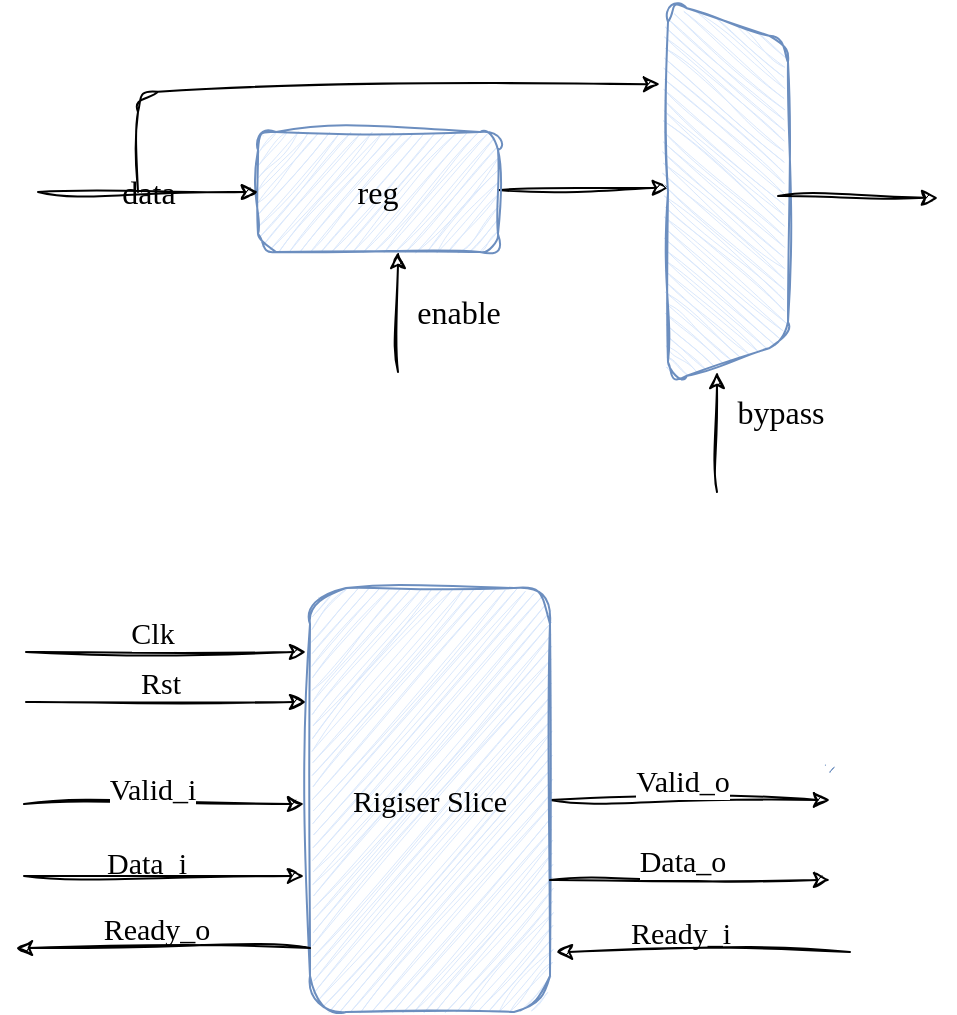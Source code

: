 <mxfile>
    <diagram id="DnAflmZMkEvuKgCl_pda" name="第 1 页">
        <mxGraphModel dx="577" dy="423" grid="0" gridSize="10" guides="1" tooltips="1" connect="1" arrows="1" fold="1" page="0" pageScale="1" pageWidth="827" pageHeight="1169" background="none" math="0" shadow="0">
            <root>
                <mxCell id="0"/>
                <mxCell id="1" parent="0"/>
                <mxCell id="4" value="" style="edgeStyle=none;html=1;entryX=0.488;entryY=0.993;entryDx=0;entryDy=0;entryPerimeter=0;fontFamily=Comic Sans MS;fontSize=16;labelBackgroundColor=none;sketch=1;curveFitting=1;jiggle=2;" parent="1" source="2" target="3" edge="1">
                    <mxGeometry relative="1" as="geometry"/>
                </mxCell>
                <mxCell id="2" value="reg" style="rounded=1;whiteSpace=wrap;html=1;fontFamily=Comic Sans MS;fontSize=16;shadow=0;labelBackgroundColor=none;fillStyle=hachure;fillColor=#dae8fc;strokeColor=#6c8ebf;gradientColor=#7ea6e0;sketch=1;curveFitting=1;jiggle=2;" parent="1" vertex="1">
                    <mxGeometry x="170" y="200" width="120" height="60" as="geometry"/>
                </mxCell>
                <mxCell id="3" value="" style="shape=trapezoid;perimeter=trapezoidPerimeter;whiteSpace=wrap;html=1;fixedSize=1;rotation=90;fontFamily=Comic Sans MS;fontSize=16;shadow=0;labelBackgroundColor=none;fillStyle=hachure;rounded=1;fillColor=#dae8fc;strokeColor=#6c8ebf;gradientColor=#7ea6e0;sketch=1;curveFitting=1;jiggle=2;" parent="1" vertex="1">
                    <mxGeometry x="310" y="200" width="190" height="60" as="geometry"/>
                </mxCell>
                <mxCell id="5" value="" style="endArrow=classic;html=1;fontFamily=Comic Sans MS;fontSize=16;labelBackgroundColor=none;sketch=1;curveFitting=1;jiggle=2;" parent="1" edge="1">
                    <mxGeometry width="50" height="50" relative="1" as="geometry">
                        <mxPoint x="240" y="320" as="sourcePoint"/>
                        <mxPoint x="240" y="260" as="targetPoint"/>
                    </mxGeometry>
                </mxCell>
                <mxCell id="11" value="enable" style="edgeLabel;html=1;align=center;verticalAlign=middle;resizable=0;points=[];fontFamily=Comic Sans MS;fontSize=16;labelBackgroundColor=none;sketch=1;curveFitting=1;jiggle=2;" parent="5" vertex="1" connectable="0">
                    <mxGeometry relative="1" as="geometry">
                        <mxPoint x="30" as="offset"/>
                    </mxGeometry>
                </mxCell>
                <mxCell id="6" value="" style="endArrow=classic;html=1;entryX=0;entryY=0.5;entryDx=0;entryDy=0;fontFamily=Comic Sans MS;fontSize=16;labelBackgroundColor=none;sketch=1;curveFitting=1;jiggle=2;" parent="1" target="2" edge="1">
                    <mxGeometry width="50" height="50" relative="1" as="geometry">
                        <mxPoint x="60" y="230" as="sourcePoint"/>
                        <mxPoint x="100" y="190" as="targetPoint"/>
                    </mxGeometry>
                </mxCell>
                <mxCell id="10" value="data" style="edgeLabel;html=1;align=center;verticalAlign=middle;resizable=0;points=[];fontFamily=Comic Sans MS;fontSize=16;labelBackgroundColor=none;sketch=1;curveFitting=1;jiggle=2;" parent="6" vertex="1" connectable="0">
                    <mxGeometry relative="1" as="geometry">
                        <mxPoint as="offset"/>
                    </mxGeometry>
                </mxCell>
                <mxCell id="7" value="" style="endArrow=classic;html=1;entryX=0.216;entryY=1.067;entryDx=0;entryDy=0;entryPerimeter=0;fontFamily=Comic Sans MS;fontSize=16;labelBackgroundColor=none;sketch=1;curveFitting=1;jiggle=2;" parent="1" target="3" edge="1">
                    <mxGeometry width="50" height="50" relative="1" as="geometry">
                        <mxPoint x="110" y="230" as="sourcePoint"/>
                        <mxPoint x="170" y="170" as="targetPoint"/>
                        <Array as="points">
                            <mxPoint x="110" y="180"/>
                        </Array>
                    </mxGeometry>
                </mxCell>
                <mxCell id="8" value="" style="endArrow=classic;html=1;fontFamily=Comic Sans MS;fontSize=16;labelBackgroundColor=none;sketch=1;curveFitting=1;jiggle=2;" parent="1" edge="1">
                    <mxGeometry width="50" height="50" relative="1" as="geometry">
                        <mxPoint x="399.5" y="380" as="sourcePoint"/>
                        <mxPoint x="399.5" y="320" as="targetPoint"/>
                    </mxGeometry>
                </mxCell>
                <mxCell id="12" value="bypass&lt;div&gt;&lt;br&gt;&lt;/div&gt;" style="edgeLabel;html=1;align=center;verticalAlign=middle;resizable=0;points=[];fontFamily=Comic Sans MS;fontSize=16;labelBackgroundColor=none;sketch=1;curveFitting=1;jiggle=2;" parent="8" vertex="1" connectable="0">
                    <mxGeometry relative="1" as="geometry">
                        <mxPoint x="31" as="offset"/>
                    </mxGeometry>
                </mxCell>
                <mxCell id="9" value="" style="edgeStyle=none;html=1;fontFamily=Comic Sans MS;fontSize=16;labelBackgroundColor=none;sketch=1;curveFitting=1;jiggle=2;" parent="1" edge="1">
                    <mxGeometry relative="1" as="geometry">
                        <mxPoint x="430" y="232" as="sourcePoint"/>
                        <mxPoint x="510" y="233" as="targetPoint"/>
                    </mxGeometry>
                </mxCell>
                <mxCell id="15" value="" style="edgeStyle=none;html=1;fontFamily=Comic Sans MS;fontSize=15;textShadow=0;sketch=1;curveFitting=1;jiggle=2;" edge="1" parent="1" source="13">
                    <mxGeometry relative="1" as="geometry">
                        <mxPoint x="456" y="534" as="targetPoint"/>
                    </mxGeometry>
                </mxCell>
                <mxCell id="26" value="Valid_o" style="edgeLabel;html=1;align=center;verticalAlign=middle;resizable=0;points=[];fontFamily=Comic Sans MS;fontSize=15;textShadow=0;sketch=1;curveFitting=1;jiggle=2;" vertex="1" connectable="0" parent="15">
                    <mxGeometry x="-0.082" y="1" relative="1" as="geometry">
                        <mxPoint x="1" y="-9" as="offset"/>
                    </mxGeometry>
                </mxCell>
                <mxCell id="13" value="Rigiser Slice" style="rounded=1;whiteSpace=wrap;html=1;fontFamily=Comic Sans MS;fontSize=15;shadow=0;labelBackgroundColor=none;fillStyle=hachure;fillColor=#dae8fc;strokeColor=#6c8ebf;gradientColor=#7ea6e0;textShadow=0;sketch=1;curveFitting=1;jiggle=2;" vertex="1" parent="1">
                    <mxGeometry x="196" y="428" width="120" height="212" as="geometry"/>
                </mxCell>
                <mxCell id="14" value="" style="shape=waypoint;size=6;pointerEvents=1;points=[];fillColor=#dae8fc;resizable=0;rotatable=0;perimeter=centerPerimeter;snapToPoint=1;fontSize=15;fontFamily=Comic Sans MS;strokeColor=#6c8ebf;rounded=1;shadow=0;labelBackgroundColor=none;fillStyle=hachure;gradientColor=#7ea6e0;textShadow=0;sketch=1;curveFitting=1;jiggle=2;" vertex="1" parent="1">
                    <mxGeometry x="446" y="507.5" width="20" height="20" as="geometry"/>
                </mxCell>
                <mxCell id="16" value="" style="edgeStyle=none;html=1;fontFamily=Comic Sans MS;fontSize=15;textShadow=0;sketch=1;curveFitting=1;jiggle=2;" edge="1" parent="1">
                    <mxGeometry relative="1" as="geometry">
                        <mxPoint x="54" y="460" as="sourcePoint"/>
                        <mxPoint x="194" y="460" as="targetPoint"/>
                    </mxGeometry>
                </mxCell>
                <mxCell id="18" value="Clk" style="edgeLabel;html=1;align=center;verticalAlign=middle;resizable=0;points=[];fontFamily=Comic Sans MS;fontSize=15;textShadow=0;sketch=1;curveFitting=1;jiggle=2;" vertex="1" connectable="0" parent="16">
                    <mxGeometry x="0.314" y="1" relative="1" as="geometry">
                        <mxPoint x="-29" y="-9" as="offset"/>
                    </mxGeometry>
                </mxCell>
                <mxCell id="17" value="" style="edgeStyle=none;html=1;fontFamily=Comic Sans MS;fontSize=15;textShadow=0;sketch=1;curveFitting=1;jiggle=2;" edge="1" parent="1">
                    <mxGeometry relative="1" as="geometry">
                        <mxPoint x="54" y="485" as="sourcePoint"/>
                        <mxPoint x="194" y="485" as="targetPoint"/>
                    </mxGeometry>
                </mxCell>
                <mxCell id="19" value="Rst" style="text;html=1;align=center;verticalAlign=middle;resizable=0;points=[];autosize=1;strokeColor=none;fillColor=none;fontFamily=Comic Sans MS;fontSize=15;textShadow=0;sketch=1;curveFitting=1;jiggle=2;" vertex="1" parent="1">
                    <mxGeometry x="100" y="460" width="42" height="30" as="geometry"/>
                </mxCell>
                <mxCell id="20" value="" style="edgeStyle=none;html=1;fontFamily=Comic Sans MS;fontSize=15;textShadow=0;sketch=1;curveFitting=1;jiggle=2;" edge="1" parent="1">
                    <mxGeometry relative="1" as="geometry">
                        <mxPoint x="53" y="536" as="sourcePoint"/>
                        <mxPoint x="193" y="536" as="targetPoint"/>
                    </mxGeometry>
                </mxCell>
                <mxCell id="21" value="Valid_i" style="edgeLabel;html=1;align=center;verticalAlign=middle;resizable=0;points=[];fontFamily=Comic Sans MS;fontSize=15;textShadow=0;sketch=1;curveFitting=1;jiggle=2;" vertex="1" connectable="0" parent="20">
                    <mxGeometry x="0.043" y="1" relative="1" as="geometry">
                        <mxPoint x="-9" y="-7" as="offset"/>
                    </mxGeometry>
                </mxCell>
                <mxCell id="22" value="" style="edgeStyle=none;html=1;fontFamily=Comic Sans MS;fontSize=15;textShadow=0;sketch=1;curveFitting=1;jiggle=2;" edge="1" parent="1">
                    <mxGeometry relative="1" as="geometry">
                        <mxPoint x="53" y="572" as="sourcePoint"/>
                        <mxPoint x="193" y="572" as="targetPoint"/>
                    </mxGeometry>
                </mxCell>
                <mxCell id="23" value="Data_i" style="text;html=1;align=center;verticalAlign=middle;resizable=0;points=[];autosize=1;strokeColor=none;fillColor=none;fontFamily=Comic Sans MS;fontSize=15;textShadow=0;sketch=1;curveFitting=1;jiggle=2;" vertex="1" parent="1">
                    <mxGeometry x="81" y="550" width="65" height="30" as="geometry"/>
                </mxCell>
                <mxCell id="24" value="" style="edgeStyle=none;html=1;fontFamily=Comic Sans MS;fontSize=15;textShadow=0;sketch=1;curveFitting=1;jiggle=2;" edge="1" parent="1">
                    <mxGeometry relative="1" as="geometry">
                        <mxPoint x="196" y="608" as="sourcePoint"/>
                        <mxPoint x="49" y="608" as="targetPoint"/>
                    </mxGeometry>
                </mxCell>
                <mxCell id="25" value="Ready_o" style="text;html=1;align=center;verticalAlign=middle;resizable=0;points=[];autosize=1;strokeColor=none;fillColor=none;fontFamily=Comic Sans MS;fontSize=15;textShadow=0;sketch=1;curveFitting=1;jiggle=2;" vertex="1" parent="1">
                    <mxGeometry x="80" y="583" width="77" height="30" as="geometry"/>
                </mxCell>
                <mxCell id="28" value="" style="edgeStyle=none;html=1;fontFamily=Comic Sans MS;fontSize=15;textShadow=0;sketch=1;curveFitting=1;jiggle=2;" edge="1" parent="1">
                    <mxGeometry relative="1" as="geometry">
                        <mxPoint x="316" y="574" as="sourcePoint"/>
                        <mxPoint x="456" y="574" as="targetPoint"/>
                    </mxGeometry>
                </mxCell>
                <mxCell id="29" value="Data_o" style="edgeLabel;html=1;align=center;verticalAlign=middle;resizable=0;points=[];fontFamily=Comic Sans MS;fontSize=15;textShadow=0;sketch=1;curveFitting=1;jiggle=2;" vertex="1" connectable="0" parent="28">
                    <mxGeometry x="-0.082" y="1" relative="1" as="geometry">
                        <mxPoint x="1" y="-9" as="offset"/>
                    </mxGeometry>
                </mxCell>
                <mxCell id="30" value="" style="edgeStyle=none;html=1;fontFamily=Comic Sans MS;fontSize=15;textShadow=0;sketch=1;curveFitting=1;jiggle=2;" edge="1" parent="1">
                    <mxGeometry relative="1" as="geometry">
                        <mxPoint x="466" y="610" as="sourcePoint"/>
                        <mxPoint x="319" y="610" as="targetPoint"/>
                    </mxGeometry>
                </mxCell>
                <mxCell id="31" value="Ready_i" style="text;html=1;align=center;verticalAlign=middle;resizable=0;points=[];autosize=1;strokeColor=none;fillColor=none;fontFamily=Comic Sans MS;fontSize=15;textShadow=0;sketch=1;curveFitting=1;jiggle=2;" vertex="1" parent="1">
                    <mxGeometry x="344" y="585" width="74" height="30" as="geometry"/>
                </mxCell>
            </root>
        </mxGraphModel>
    </diagram>
</mxfile>